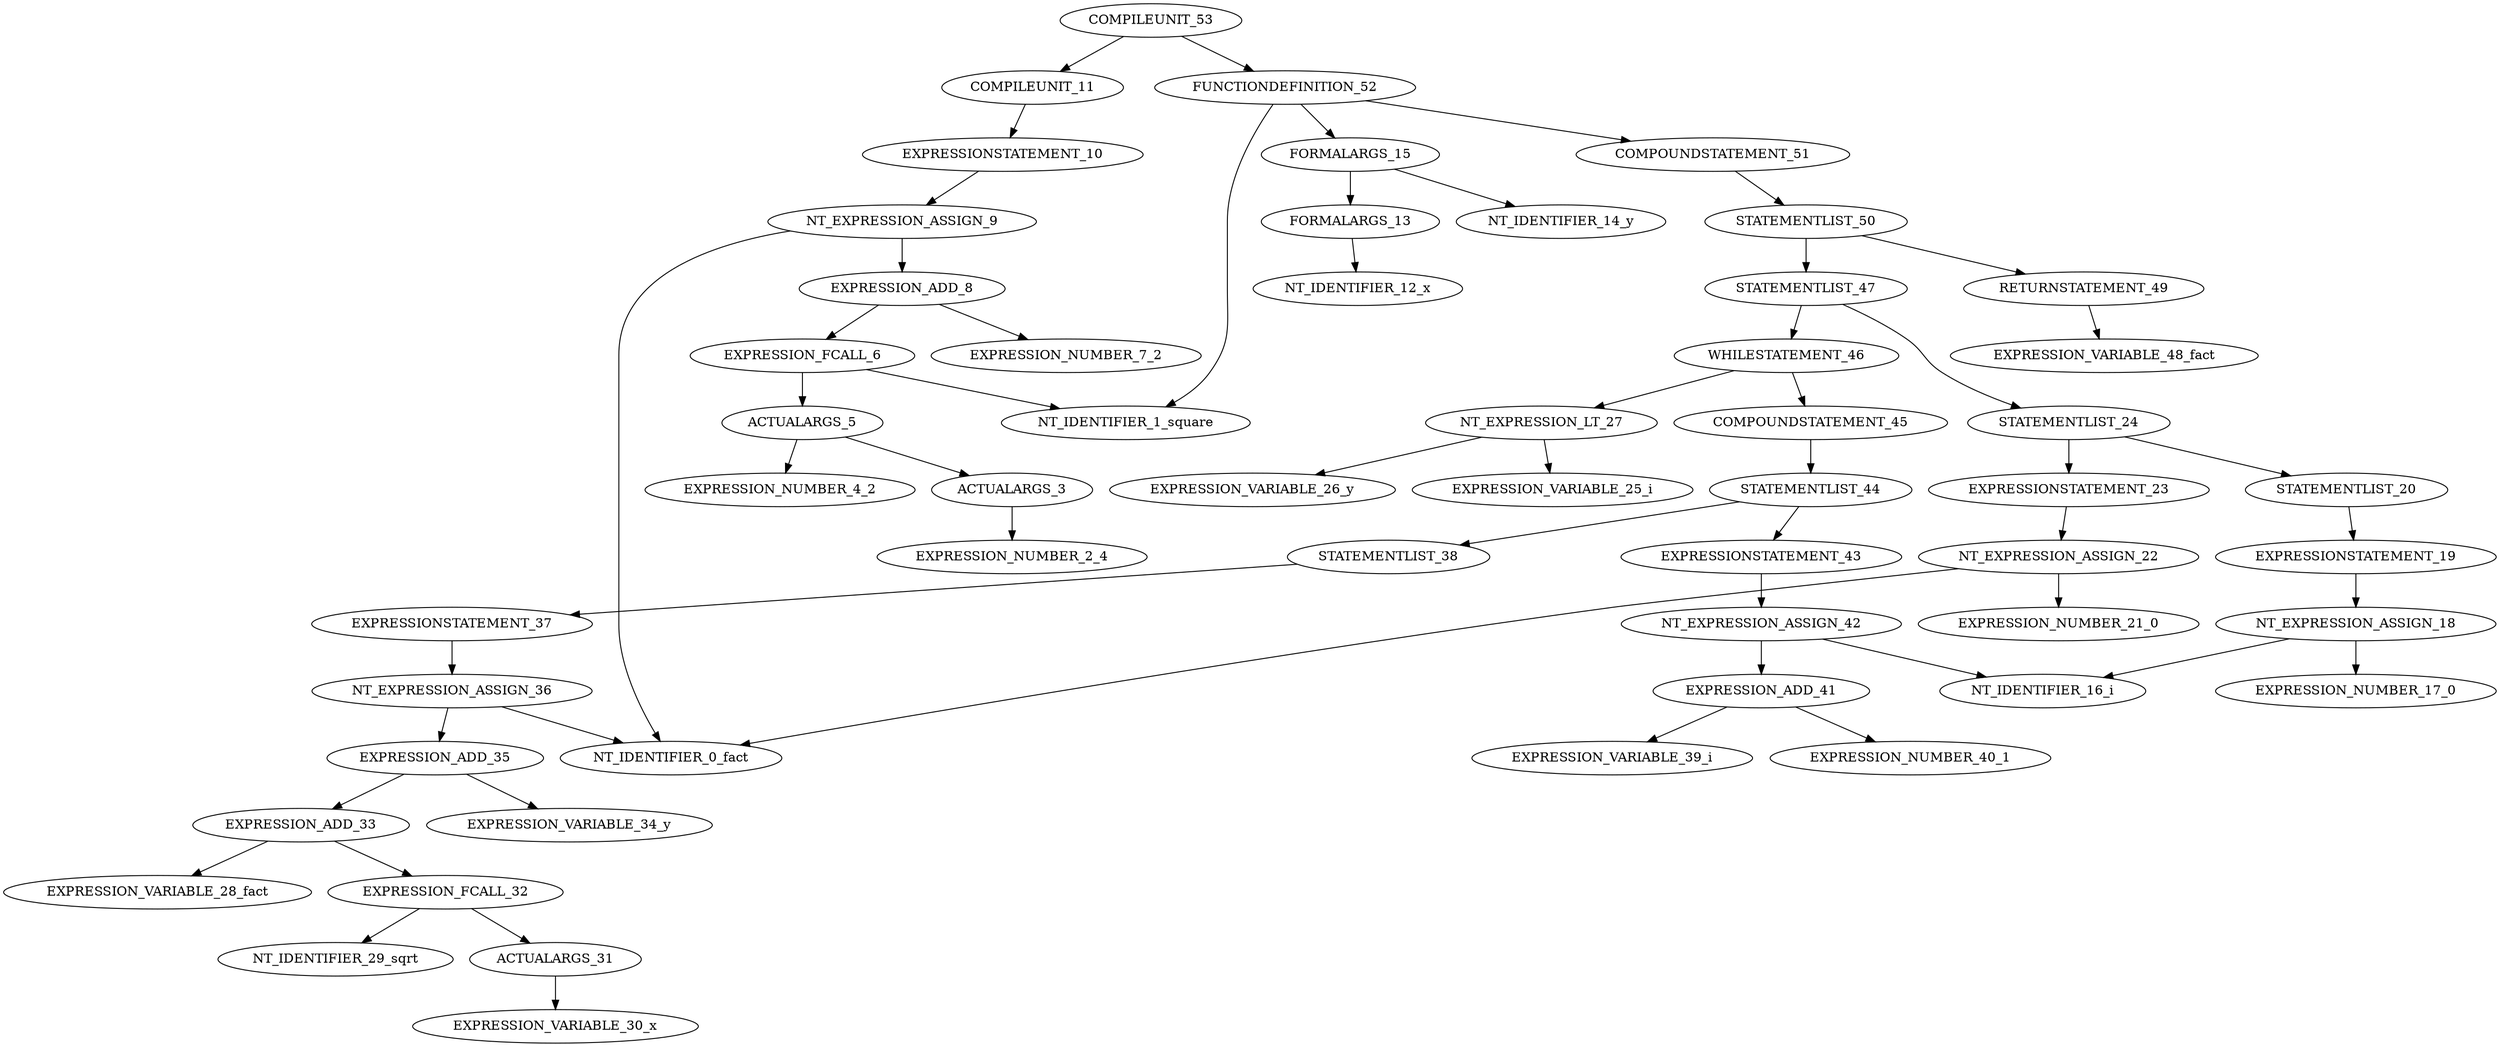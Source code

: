 digraph G{
"COMPILEUNIT_53"->"COMPILEUNIT_11";
"COMPILEUNIT_11"->"EXPRESSIONSTATEMENT_10";
"EXPRESSIONSTATEMENT_10"->"NT_EXPRESSION_ASSIGN_9";
"NT_EXPRESSION_ASSIGN_9"->"NT_IDENTIFIER_0_fact";
"NT_EXPRESSION_ASSIGN_9"->"EXPRESSION_ADD_8";
"EXPRESSION_ADD_8"->"EXPRESSION_FCALL_6";
"EXPRESSION_FCALL_6"->"NT_IDENTIFIER_1_square";
"EXPRESSION_FCALL_6"->"ACTUALARGS_5";
"ACTUALARGS_5"->"ACTUALARGS_3";
"ACTUALARGS_3"->"EXPRESSION_NUMBER_2_4";
"ACTUALARGS_5"->"EXPRESSION_NUMBER_4_2";
"EXPRESSION_ADD_8"->"EXPRESSION_NUMBER_7_2";
"COMPILEUNIT_53"->"FUNCTIONDEFINITION_52";
"FUNCTIONDEFINITION_52"->"NT_IDENTIFIER_1_square";
"FUNCTIONDEFINITION_52"->"FORMALARGS_15";
"FORMALARGS_15"->"FORMALARGS_13";
"FORMALARGS_13"->"NT_IDENTIFIER_12_x";
"FORMALARGS_15"->"NT_IDENTIFIER_14_y";
"FUNCTIONDEFINITION_52"->"COMPOUNDSTATEMENT_51";
"COMPOUNDSTATEMENT_51"->"STATEMENTLIST_50";
"STATEMENTLIST_50"->"STATEMENTLIST_47";
"STATEMENTLIST_47"->"STATEMENTLIST_24";
"STATEMENTLIST_24"->"STATEMENTLIST_20";
"STATEMENTLIST_20"->"EXPRESSIONSTATEMENT_19";
"EXPRESSIONSTATEMENT_19"->"NT_EXPRESSION_ASSIGN_18";
"NT_EXPRESSION_ASSIGN_18"->"NT_IDENTIFIER_16_i";
"NT_EXPRESSION_ASSIGN_18"->"EXPRESSION_NUMBER_17_0";
"STATEMENTLIST_24"->"EXPRESSIONSTATEMENT_23";
"EXPRESSIONSTATEMENT_23"->"NT_EXPRESSION_ASSIGN_22";
"NT_EXPRESSION_ASSIGN_22"->"NT_IDENTIFIER_0_fact";
"NT_EXPRESSION_ASSIGN_22"->"EXPRESSION_NUMBER_21_0";
"STATEMENTLIST_47"->"WHILESTATEMENT_46";
"WHILESTATEMENT_46"->"NT_EXPRESSION_LT_27";
"NT_EXPRESSION_LT_27"->"EXPRESSION_VARIABLE_25_i";
"NT_EXPRESSION_LT_27"->"EXPRESSION_VARIABLE_26_y";
"WHILESTATEMENT_46"->"COMPOUNDSTATEMENT_45";
"COMPOUNDSTATEMENT_45"->"STATEMENTLIST_44";
"STATEMENTLIST_44"->"STATEMENTLIST_38";
"STATEMENTLIST_38"->"EXPRESSIONSTATEMENT_37";
"EXPRESSIONSTATEMENT_37"->"NT_EXPRESSION_ASSIGN_36";
"NT_EXPRESSION_ASSIGN_36"->"NT_IDENTIFIER_0_fact";
"NT_EXPRESSION_ASSIGN_36"->"EXPRESSION_ADD_35";
"EXPRESSION_ADD_35"->"EXPRESSION_ADD_33";
"EXPRESSION_ADD_33"->"EXPRESSION_VARIABLE_28_fact";
"EXPRESSION_ADD_33"->"EXPRESSION_FCALL_32";
"EXPRESSION_FCALL_32"->"NT_IDENTIFIER_29_sqrt";
"EXPRESSION_FCALL_32"->"ACTUALARGS_31";
"ACTUALARGS_31"->"EXPRESSION_VARIABLE_30_x";
"EXPRESSION_ADD_35"->"EXPRESSION_VARIABLE_34_y";
"STATEMENTLIST_44"->"EXPRESSIONSTATEMENT_43";
"EXPRESSIONSTATEMENT_43"->"NT_EXPRESSION_ASSIGN_42";
"NT_EXPRESSION_ASSIGN_42"->"NT_IDENTIFIER_16_i";
"NT_EXPRESSION_ASSIGN_42"->"EXPRESSION_ADD_41";
"EXPRESSION_ADD_41"->"EXPRESSION_VARIABLE_39_i";
"EXPRESSION_ADD_41"->"EXPRESSION_NUMBER_40_1";
"STATEMENTLIST_50"->"RETURNSTATEMENT_49";
"RETURNSTATEMENT_49"->"EXPRESSION_VARIABLE_48_fact";
}